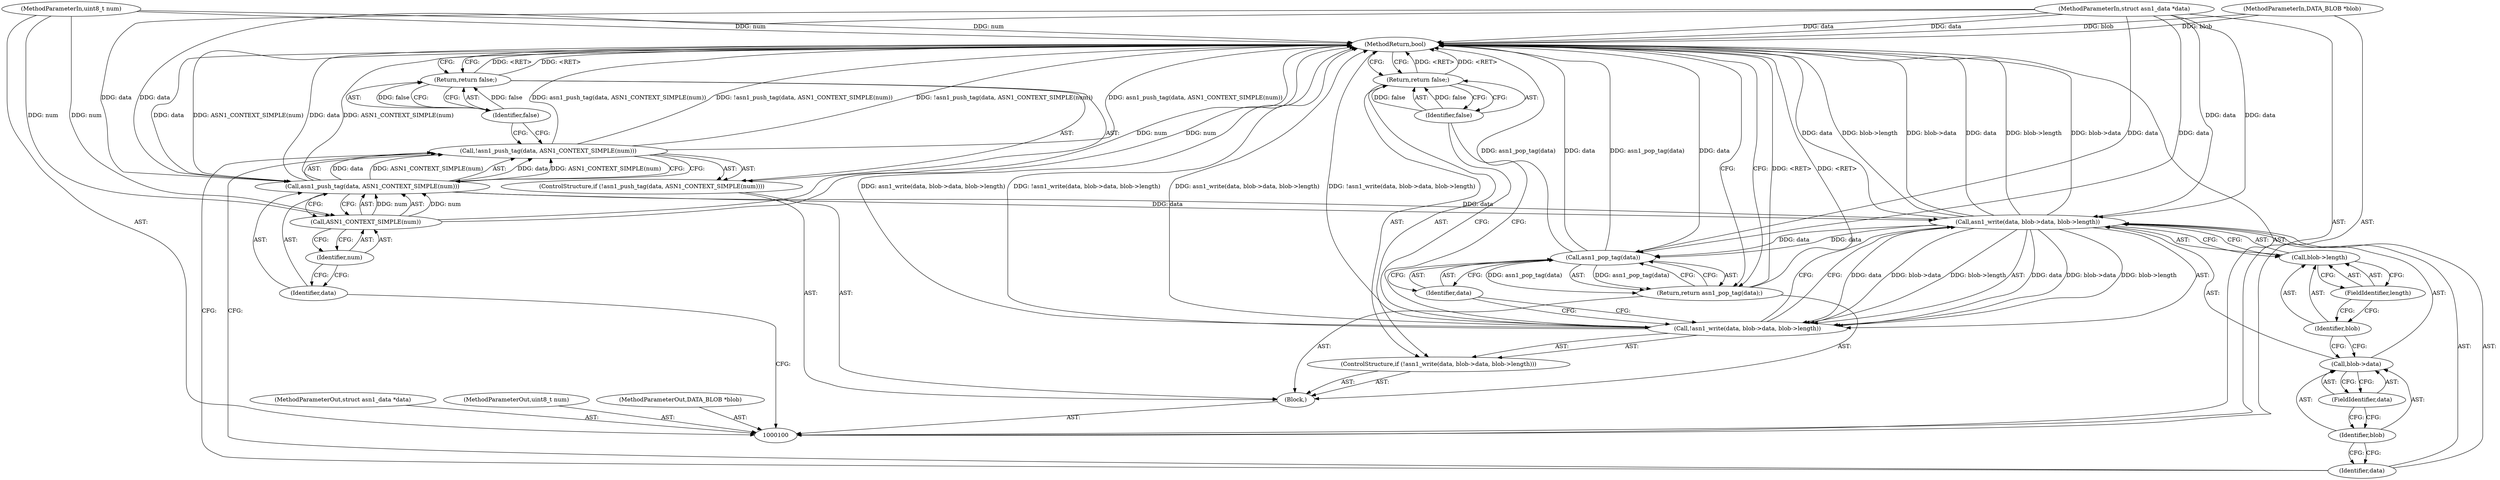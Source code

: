 digraph "0_samba_9d989c9dd7a5b92d0c5d65287935471b83b6e884_3" {
"1000128" [label="(MethodReturn,bool)"];
"1000101" [label="(MethodParameterIn,struct asn1_data *data)"];
"1000164" [label="(MethodParameterOut,struct asn1_data *data)"];
"1000102" [label="(MethodParameterIn,uint8_t num)"];
"1000165" [label="(MethodParameterOut,uint8_t num)"];
"1000103" [label="(MethodParameterIn,DATA_BLOB *blob)"];
"1000166" [label="(MethodParameterOut,DATA_BLOB *blob)"];
"1000104" [label="(Block,)"];
"1000106" [label="(Call,!asn1_push_tag(data, ASN1_CONTEXT_SIMPLE(num)))"];
"1000107" [label="(Call,asn1_push_tag(data, ASN1_CONTEXT_SIMPLE(num)))"];
"1000108" [label="(Identifier,data)"];
"1000109" [label="(Call,ASN1_CONTEXT_SIMPLE(num))"];
"1000110" [label="(Identifier,num)"];
"1000111" [label="(Return,return false;)"];
"1000112" [label="(Identifier,false)"];
"1000105" [label="(ControlStructure,if (!asn1_push_tag(data, ASN1_CONTEXT_SIMPLE(num))))"];
"1000114" [label="(Call,!asn1_write(data, blob->data, blob->length))"];
"1000115" [label="(Call,asn1_write(data, blob->data, blob->length))"];
"1000116" [label="(Identifier,data)"];
"1000117" [label="(Call,blob->data)"];
"1000118" [label="(Identifier,blob)"];
"1000119" [label="(FieldIdentifier,data)"];
"1000120" [label="(Call,blob->length)"];
"1000121" [label="(Identifier,blob)"];
"1000122" [label="(FieldIdentifier,length)"];
"1000123" [label="(Return,return false;)"];
"1000124" [label="(Identifier,false)"];
"1000113" [label="(ControlStructure,if (!asn1_write(data, blob->data, blob->length)))"];
"1000126" [label="(Call,asn1_pop_tag(data))"];
"1000127" [label="(Identifier,data)"];
"1000125" [label="(Return,return asn1_pop_tag(data);)"];
"1000128" -> "1000100"  [label="AST: "];
"1000128" -> "1000111"  [label="CFG: "];
"1000128" -> "1000123"  [label="CFG: "];
"1000128" -> "1000125"  [label="CFG: "];
"1000111" -> "1000128"  [label="DDG: <RET>"];
"1000115" -> "1000128"  [label="DDG: blob->data"];
"1000115" -> "1000128"  [label="DDG: data"];
"1000115" -> "1000128"  [label="DDG: blob->length"];
"1000126" -> "1000128"  [label="DDG: asn1_pop_tag(data)"];
"1000126" -> "1000128"  [label="DDG: data"];
"1000107" -> "1000128"  [label="DDG: data"];
"1000107" -> "1000128"  [label="DDG: ASN1_CONTEXT_SIMPLE(num)"];
"1000106" -> "1000128"  [label="DDG: asn1_push_tag(data, ASN1_CONTEXT_SIMPLE(num))"];
"1000106" -> "1000128"  [label="DDG: !asn1_push_tag(data, ASN1_CONTEXT_SIMPLE(num))"];
"1000114" -> "1000128"  [label="DDG: !asn1_write(data, blob->data, blob->length)"];
"1000114" -> "1000128"  [label="DDG: asn1_write(data, blob->data, blob->length)"];
"1000103" -> "1000128"  [label="DDG: blob"];
"1000102" -> "1000128"  [label="DDG: num"];
"1000101" -> "1000128"  [label="DDG: data"];
"1000109" -> "1000128"  [label="DDG: num"];
"1000125" -> "1000128"  [label="DDG: <RET>"];
"1000123" -> "1000128"  [label="DDG: <RET>"];
"1000101" -> "1000100"  [label="AST: "];
"1000101" -> "1000128"  [label="DDG: data"];
"1000101" -> "1000107"  [label="DDG: data"];
"1000101" -> "1000115"  [label="DDG: data"];
"1000101" -> "1000126"  [label="DDG: data"];
"1000164" -> "1000100"  [label="AST: "];
"1000102" -> "1000100"  [label="AST: "];
"1000102" -> "1000128"  [label="DDG: num"];
"1000102" -> "1000109"  [label="DDG: num"];
"1000165" -> "1000100"  [label="AST: "];
"1000103" -> "1000100"  [label="AST: "];
"1000103" -> "1000128"  [label="DDG: blob"];
"1000166" -> "1000100"  [label="AST: "];
"1000104" -> "1000100"  [label="AST: "];
"1000105" -> "1000104"  [label="AST: "];
"1000113" -> "1000104"  [label="AST: "];
"1000125" -> "1000104"  [label="AST: "];
"1000106" -> "1000105"  [label="AST: "];
"1000106" -> "1000107"  [label="CFG: "];
"1000107" -> "1000106"  [label="AST: "];
"1000112" -> "1000106"  [label="CFG: "];
"1000116" -> "1000106"  [label="CFG: "];
"1000106" -> "1000128"  [label="DDG: asn1_push_tag(data, ASN1_CONTEXT_SIMPLE(num))"];
"1000106" -> "1000128"  [label="DDG: !asn1_push_tag(data, ASN1_CONTEXT_SIMPLE(num))"];
"1000107" -> "1000106"  [label="DDG: data"];
"1000107" -> "1000106"  [label="DDG: ASN1_CONTEXT_SIMPLE(num)"];
"1000107" -> "1000106"  [label="AST: "];
"1000107" -> "1000109"  [label="CFG: "];
"1000108" -> "1000107"  [label="AST: "];
"1000109" -> "1000107"  [label="AST: "];
"1000106" -> "1000107"  [label="CFG: "];
"1000107" -> "1000128"  [label="DDG: data"];
"1000107" -> "1000128"  [label="DDG: ASN1_CONTEXT_SIMPLE(num)"];
"1000107" -> "1000106"  [label="DDG: data"];
"1000107" -> "1000106"  [label="DDG: ASN1_CONTEXT_SIMPLE(num)"];
"1000101" -> "1000107"  [label="DDG: data"];
"1000109" -> "1000107"  [label="DDG: num"];
"1000107" -> "1000115"  [label="DDG: data"];
"1000108" -> "1000107"  [label="AST: "];
"1000108" -> "1000100"  [label="CFG: "];
"1000110" -> "1000108"  [label="CFG: "];
"1000109" -> "1000107"  [label="AST: "];
"1000109" -> "1000110"  [label="CFG: "];
"1000110" -> "1000109"  [label="AST: "];
"1000107" -> "1000109"  [label="CFG: "];
"1000109" -> "1000128"  [label="DDG: num"];
"1000109" -> "1000107"  [label="DDG: num"];
"1000102" -> "1000109"  [label="DDG: num"];
"1000110" -> "1000109"  [label="AST: "];
"1000110" -> "1000108"  [label="CFG: "];
"1000109" -> "1000110"  [label="CFG: "];
"1000111" -> "1000105"  [label="AST: "];
"1000111" -> "1000112"  [label="CFG: "];
"1000112" -> "1000111"  [label="AST: "];
"1000128" -> "1000111"  [label="CFG: "];
"1000111" -> "1000128"  [label="DDG: <RET>"];
"1000112" -> "1000111"  [label="DDG: false"];
"1000112" -> "1000111"  [label="AST: "];
"1000112" -> "1000106"  [label="CFG: "];
"1000111" -> "1000112"  [label="CFG: "];
"1000112" -> "1000111"  [label="DDG: false"];
"1000105" -> "1000104"  [label="AST: "];
"1000106" -> "1000105"  [label="AST: "];
"1000111" -> "1000105"  [label="AST: "];
"1000114" -> "1000113"  [label="AST: "];
"1000114" -> "1000115"  [label="CFG: "];
"1000115" -> "1000114"  [label="AST: "];
"1000124" -> "1000114"  [label="CFG: "];
"1000127" -> "1000114"  [label="CFG: "];
"1000114" -> "1000128"  [label="DDG: !asn1_write(data, blob->data, blob->length)"];
"1000114" -> "1000128"  [label="DDG: asn1_write(data, blob->data, blob->length)"];
"1000115" -> "1000114"  [label="DDG: data"];
"1000115" -> "1000114"  [label="DDG: blob->data"];
"1000115" -> "1000114"  [label="DDG: blob->length"];
"1000115" -> "1000114"  [label="AST: "];
"1000115" -> "1000120"  [label="CFG: "];
"1000116" -> "1000115"  [label="AST: "];
"1000117" -> "1000115"  [label="AST: "];
"1000120" -> "1000115"  [label="AST: "];
"1000114" -> "1000115"  [label="CFG: "];
"1000115" -> "1000128"  [label="DDG: blob->data"];
"1000115" -> "1000128"  [label="DDG: data"];
"1000115" -> "1000128"  [label="DDG: blob->length"];
"1000115" -> "1000114"  [label="DDG: data"];
"1000115" -> "1000114"  [label="DDG: blob->data"];
"1000115" -> "1000114"  [label="DDG: blob->length"];
"1000107" -> "1000115"  [label="DDG: data"];
"1000101" -> "1000115"  [label="DDG: data"];
"1000115" -> "1000126"  [label="DDG: data"];
"1000116" -> "1000115"  [label="AST: "];
"1000116" -> "1000106"  [label="CFG: "];
"1000118" -> "1000116"  [label="CFG: "];
"1000117" -> "1000115"  [label="AST: "];
"1000117" -> "1000119"  [label="CFG: "];
"1000118" -> "1000117"  [label="AST: "];
"1000119" -> "1000117"  [label="AST: "];
"1000121" -> "1000117"  [label="CFG: "];
"1000118" -> "1000117"  [label="AST: "];
"1000118" -> "1000116"  [label="CFG: "];
"1000119" -> "1000118"  [label="CFG: "];
"1000119" -> "1000117"  [label="AST: "];
"1000119" -> "1000118"  [label="CFG: "];
"1000117" -> "1000119"  [label="CFG: "];
"1000120" -> "1000115"  [label="AST: "];
"1000120" -> "1000122"  [label="CFG: "];
"1000121" -> "1000120"  [label="AST: "];
"1000122" -> "1000120"  [label="AST: "];
"1000115" -> "1000120"  [label="CFG: "];
"1000121" -> "1000120"  [label="AST: "];
"1000121" -> "1000117"  [label="CFG: "];
"1000122" -> "1000121"  [label="CFG: "];
"1000122" -> "1000120"  [label="AST: "];
"1000122" -> "1000121"  [label="CFG: "];
"1000120" -> "1000122"  [label="CFG: "];
"1000123" -> "1000113"  [label="AST: "];
"1000123" -> "1000124"  [label="CFG: "];
"1000124" -> "1000123"  [label="AST: "];
"1000128" -> "1000123"  [label="CFG: "];
"1000123" -> "1000128"  [label="DDG: <RET>"];
"1000124" -> "1000123"  [label="DDG: false"];
"1000124" -> "1000123"  [label="AST: "];
"1000124" -> "1000114"  [label="CFG: "];
"1000123" -> "1000124"  [label="CFG: "];
"1000124" -> "1000123"  [label="DDG: false"];
"1000113" -> "1000104"  [label="AST: "];
"1000114" -> "1000113"  [label="AST: "];
"1000123" -> "1000113"  [label="AST: "];
"1000126" -> "1000125"  [label="AST: "];
"1000126" -> "1000127"  [label="CFG: "];
"1000127" -> "1000126"  [label="AST: "];
"1000125" -> "1000126"  [label="CFG: "];
"1000126" -> "1000128"  [label="DDG: asn1_pop_tag(data)"];
"1000126" -> "1000128"  [label="DDG: data"];
"1000126" -> "1000125"  [label="DDG: asn1_pop_tag(data)"];
"1000115" -> "1000126"  [label="DDG: data"];
"1000101" -> "1000126"  [label="DDG: data"];
"1000127" -> "1000126"  [label="AST: "];
"1000127" -> "1000114"  [label="CFG: "];
"1000126" -> "1000127"  [label="CFG: "];
"1000125" -> "1000104"  [label="AST: "];
"1000125" -> "1000126"  [label="CFG: "];
"1000126" -> "1000125"  [label="AST: "];
"1000128" -> "1000125"  [label="CFG: "];
"1000125" -> "1000128"  [label="DDG: <RET>"];
"1000126" -> "1000125"  [label="DDG: asn1_pop_tag(data)"];
}
